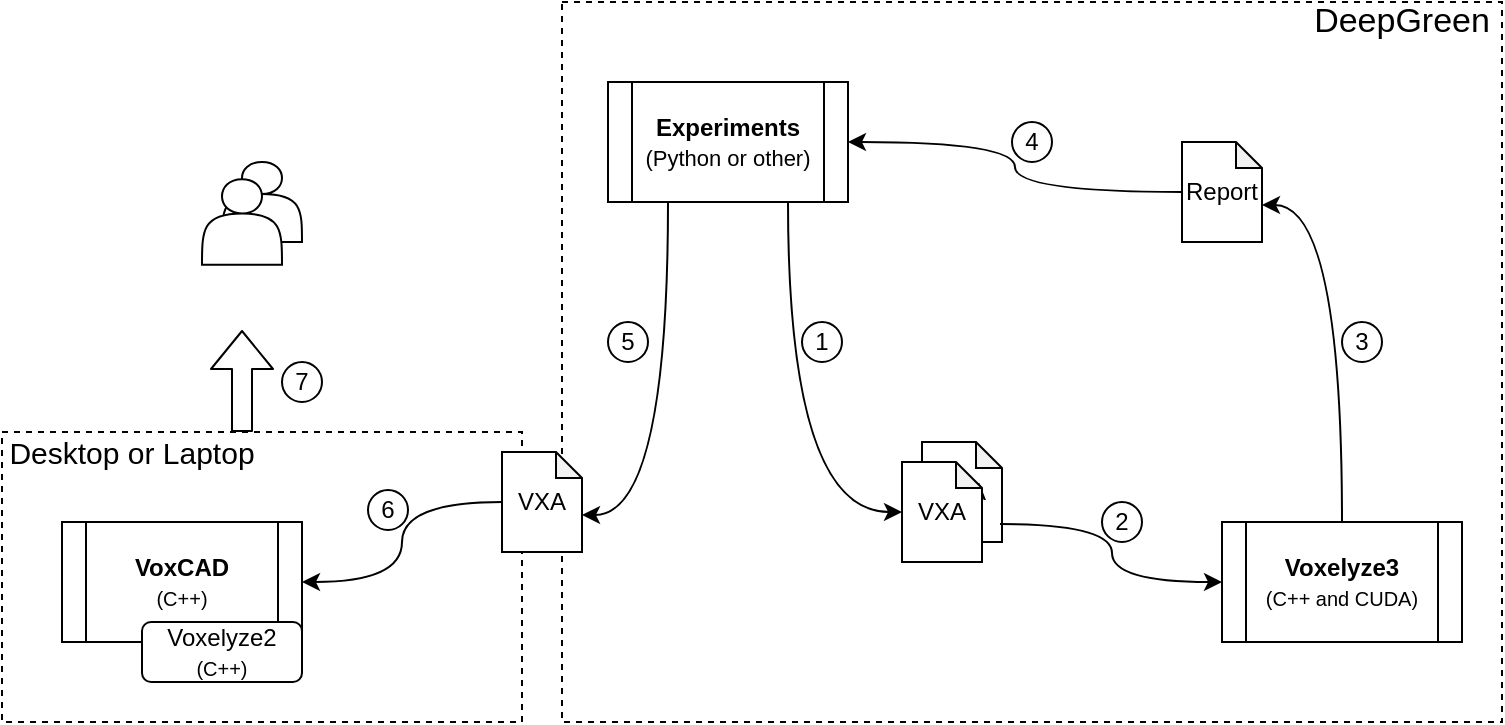 <mxfile version="12.5.5" type="github">
  <diagram id="C5RBs43oDa-KdzZeNtuy" name="Page-1">
    <mxGraphModel dx="1352" dy="757" grid="1" gridSize="10" guides="1" tooltips="1" connect="1" arrows="1" fold="1" page="1" pageScale="1" pageWidth="827" pageHeight="1169" math="0" shadow="0">
      <root>
        <mxCell id="WIyWlLk6GJQsqaUBKTNV-0"/>
        <mxCell id="WIyWlLk6GJQsqaUBKTNV-1" parent="WIyWlLk6GJQsqaUBKTNV-0"/>
        <mxCell id="ksErvfndxNygMYBal5sD-25" value="" style="rounded=0;whiteSpace=wrap;html=1;align=left;dashed=1;" parent="WIyWlLk6GJQsqaUBKTNV-1" vertex="1">
          <mxGeometry x="50" y="245" width="260" height="145" as="geometry"/>
        </mxCell>
        <mxCell id="ksErvfndxNygMYBal5sD-24" value="" style="rounded=0;whiteSpace=wrap;html=1;dashed=1;" parent="WIyWlLk6GJQsqaUBKTNV-1" vertex="1">
          <mxGeometry x="330" y="30" width="470" height="360" as="geometry"/>
        </mxCell>
        <mxCell id="ksErvfndxNygMYBal5sD-0" value="&lt;b&gt;Experiments&lt;/b&gt;&lt;br&gt;&lt;font style=&quot;font-size: 11px&quot;&gt;(Python or other)&lt;/font&gt;" style="shape=process;whiteSpace=wrap;html=1;backgroundOutline=1;" parent="WIyWlLk6GJQsqaUBKTNV-1" vertex="1">
          <mxGeometry x="353" y="70" width="120" height="60" as="geometry"/>
        </mxCell>
        <mxCell id="ksErvfndxNygMYBal5sD-3" value="" style="group" parent="WIyWlLk6GJQsqaUBKTNV-1" vertex="1" connectable="0">
          <mxGeometry x="500" y="250" width="50" height="60" as="geometry"/>
        </mxCell>
        <mxCell id="ksErvfndxNygMYBal5sD-2" value="VXA" style="shape=note;whiteSpace=wrap;html=1;backgroundOutline=1;darkOpacity=0.05;size=13;" parent="ksErvfndxNygMYBal5sD-3" vertex="1">
          <mxGeometry x="10" width="40" height="50" as="geometry"/>
        </mxCell>
        <mxCell id="ksErvfndxNygMYBal5sD-1" value="VXA" style="shape=note;whiteSpace=wrap;html=1;backgroundOutline=1;darkOpacity=0.05;size=13;" parent="ksErvfndxNygMYBal5sD-3" vertex="1">
          <mxGeometry y="10" width="40" height="50" as="geometry"/>
        </mxCell>
        <mxCell id="ksErvfndxNygMYBal5sD-4" value="&lt;b&gt;Voxelyze3&lt;/b&gt;&lt;br&gt;&lt;font style=&quot;font-size: 10px&quot;&gt;(C++ and CUDA)&lt;/font&gt;" style="shape=process;whiteSpace=wrap;html=1;backgroundOutline=1;" parent="WIyWlLk6GJQsqaUBKTNV-1" vertex="1">
          <mxGeometry x="660" y="290" width="120" height="60" as="geometry"/>
        </mxCell>
        <mxCell id="ksErvfndxNygMYBal5sD-7" value="Report" style="shape=note;whiteSpace=wrap;html=1;backgroundOutline=1;darkOpacity=0.05;size=13;" parent="WIyWlLk6GJQsqaUBKTNV-1" vertex="1">
          <mxGeometry x="640" y="100" width="40" height="50" as="geometry"/>
        </mxCell>
        <mxCell id="ksErvfndxNygMYBal5sD-8" value="VXA" style="shape=note;whiteSpace=wrap;html=1;backgroundOutline=1;darkOpacity=0.05;size=13;" parent="WIyWlLk6GJQsqaUBKTNV-1" vertex="1">
          <mxGeometry x="300" y="255" width="40" height="50" as="geometry"/>
        </mxCell>
        <mxCell id="ksErvfndxNygMYBal5sD-9" value="&lt;b&gt;VoxCAD&lt;/b&gt;&lt;br&gt;&lt;font style=&quot;font-size: 10px&quot;&gt;(C++)&lt;/font&gt;" style="shape=process;whiteSpace=wrap;html=1;backgroundOutline=1;" parent="WIyWlLk6GJQsqaUBKTNV-1" vertex="1">
          <mxGeometry x="80" y="290" width="120" height="60" as="geometry"/>
        </mxCell>
        <mxCell id="ksErvfndxNygMYBal5sD-10" value="Voxelyze2&lt;br&gt;&lt;font style=&quot;font-size: 10px&quot;&gt;(C++)&lt;/font&gt;" style="rounded=1;whiteSpace=wrap;html=1;" parent="WIyWlLk6GJQsqaUBKTNV-1" vertex="1">
          <mxGeometry x="120" y="340" width="80" height="30" as="geometry"/>
        </mxCell>
        <mxCell id="ksErvfndxNygMYBal5sD-14" value="" style="group" parent="WIyWlLk6GJQsqaUBKTNV-1" vertex="1" connectable="0">
          <mxGeometry x="150" y="110" width="50" height="60" as="geometry"/>
        </mxCell>
        <mxCell id="ksErvfndxNygMYBal5sD-13" value="" style="shape=actor;whiteSpace=wrap;html=1;" parent="ksErvfndxNygMYBal5sD-14" vertex="1">
          <mxGeometry x="10" width="40" height="40" as="geometry"/>
        </mxCell>
        <mxCell id="ksErvfndxNygMYBal5sD-12" value="" style="shape=actor;whiteSpace=wrap;html=1;" parent="ksErvfndxNygMYBal5sD-14" vertex="1">
          <mxGeometry y="8.571" width="40" height="42.857" as="geometry"/>
        </mxCell>
        <mxCell id="ksErvfndxNygMYBal5sD-15" value="" style="endArrow=classic;html=1;exitX=0.75;exitY=1;exitDx=0;exitDy=0;entryX=0;entryY=0.5;entryDx=0;entryDy=0;entryPerimeter=0;edgeStyle=orthogonalEdgeStyle;rounded=1;curved=1;" parent="WIyWlLk6GJQsqaUBKTNV-1" source="ksErvfndxNygMYBal5sD-0" target="ksErvfndxNygMYBal5sD-1" edge="1">
          <mxGeometry width="50" height="50" relative="1" as="geometry">
            <mxPoint x="80" y="570" as="sourcePoint"/>
            <mxPoint x="130" y="520" as="targetPoint"/>
          </mxGeometry>
        </mxCell>
        <mxCell id="ksErvfndxNygMYBal5sD-16" value="" style="endArrow=classic;html=1;exitX=0.975;exitY=0.82;exitDx=0;exitDy=0;entryX=0;entryY=0.5;entryDx=0;entryDy=0;rounded=1;exitPerimeter=0;edgeStyle=orthogonalEdgeStyle;elbow=vertical;curved=1;" parent="WIyWlLk6GJQsqaUBKTNV-1" source="ksErvfndxNygMYBal5sD-2" target="ksErvfndxNygMYBal5sD-4" edge="1">
          <mxGeometry width="50" height="50" relative="1" as="geometry">
            <mxPoint x="453" y="140" as="sourcePoint"/>
            <mxPoint x="510" y="275" as="targetPoint"/>
          </mxGeometry>
        </mxCell>
        <mxCell id="ksErvfndxNygMYBal5sD-17" value="" style="endArrow=classic;html=1;entryX=0;entryY=0;entryDx=40;entryDy=31.5;entryPerimeter=0;exitX=0.5;exitY=0;exitDx=0;exitDy=0;edgeStyle=orthogonalEdgeStyle;curved=1;" parent="WIyWlLk6GJQsqaUBKTNV-1" source="ksErvfndxNygMYBal5sD-4" target="ksErvfndxNygMYBal5sD-7" edge="1">
          <mxGeometry width="50" height="50" relative="1" as="geometry">
            <mxPoint x="80" y="570" as="sourcePoint"/>
            <mxPoint x="130" y="520" as="targetPoint"/>
          </mxGeometry>
        </mxCell>
        <mxCell id="ksErvfndxNygMYBal5sD-18" value="" style="endArrow=classic;html=1;entryX=1;entryY=0.5;entryDx=0;entryDy=0;rounded=1;edgeStyle=orthogonalEdgeStyle;elbow=vertical;curved=1;exitX=0;exitY=0.5;exitDx=0;exitDy=0;exitPerimeter=0;" parent="WIyWlLk6GJQsqaUBKTNV-1" source="ksErvfndxNygMYBal5sD-7" target="ksErvfndxNygMYBal5sD-0" edge="1">
          <mxGeometry width="50" height="50" relative="1" as="geometry">
            <mxPoint x="600" y="100" as="sourcePoint"/>
            <mxPoint x="670" y="330" as="targetPoint"/>
          </mxGeometry>
        </mxCell>
        <mxCell id="ksErvfndxNygMYBal5sD-21" value="" style="endArrow=classic;html=1;exitX=0.25;exitY=1;exitDx=0;exitDy=0;entryX=0;entryY=0;entryDx=40;entryDy=31.5;entryPerimeter=0;edgeStyle=orthogonalEdgeStyle;rounded=1;elbow=vertical;curved=1;" parent="WIyWlLk6GJQsqaUBKTNV-1" source="ksErvfndxNygMYBal5sD-0" target="ksErvfndxNygMYBal5sD-8" edge="1">
          <mxGeometry width="50" height="50" relative="1" as="geometry">
            <mxPoint x="453" y="140" as="sourcePoint"/>
            <mxPoint x="510" y="295" as="targetPoint"/>
          </mxGeometry>
        </mxCell>
        <mxCell id="ksErvfndxNygMYBal5sD-22" value="" style="endArrow=classic;html=1;exitX=0;exitY=0.5;exitDx=0;exitDy=0;rounded=1;exitPerimeter=0;edgeStyle=orthogonalEdgeStyle;curved=1;entryX=1;entryY=0.5;entryDx=0;entryDy=0;" parent="WIyWlLk6GJQsqaUBKTNV-1" source="ksErvfndxNygMYBal5sD-8" target="ksErvfndxNygMYBal5sD-9" edge="1">
          <mxGeometry width="50" height="50" relative="1" as="geometry">
            <mxPoint x="559" y="301" as="sourcePoint"/>
            <mxPoint x="230" y="318" as="targetPoint"/>
          </mxGeometry>
        </mxCell>
        <mxCell id="ksErvfndxNygMYBal5sD-23" value="" style="shape=flexArrow;endArrow=classic;html=1;" parent="WIyWlLk6GJQsqaUBKTNV-1" edge="1">
          <mxGeometry width="50" height="50" relative="1" as="geometry">
            <mxPoint x="170" y="245" as="sourcePoint"/>
            <mxPoint x="170" y="194" as="targetPoint"/>
          </mxGeometry>
        </mxCell>
        <mxCell id="ksErvfndxNygMYBal5sD-26" value="Desktop or Laptop" style="text;html=1;strokeColor=none;fillColor=none;align=center;verticalAlign=middle;whiteSpace=wrap;rounded=0;fontSize=15;" parent="WIyWlLk6GJQsqaUBKTNV-1" vertex="1">
          <mxGeometry x="50" y="245" width="130" height="20" as="geometry"/>
        </mxCell>
        <mxCell id="ksErvfndxNygMYBal5sD-29" value="DeepGreen" style="text;html=1;strokeColor=none;fillColor=none;align=center;verticalAlign=middle;whiteSpace=wrap;rounded=0;fontSize=17;" parent="WIyWlLk6GJQsqaUBKTNV-1" vertex="1">
          <mxGeometry x="730" y="30" width="40" height="20" as="geometry"/>
        </mxCell>
        <mxCell id="ksErvfndxNygMYBal5sD-31" value="1" style="ellipse;whiteSpace=wrap;html=1;" parent="WIyWlLk6GJQsqaUBKTNV-1" vertex="1">
          <mxGeometry x="450" y="190" width="20" height="20" as="geometry"/>
        </mxCell>
        <mxCell id="ksErvfndxNygMYBal5sD-33" value="2" style="ellipse;whiteSpace=wrap;html=1;" parent="WIyWlLk6GJQsqaUBKTNV-1" vertex="1">
          <mxGeometry x="600" y="280" width="20" height="20" as="geometry"/>
        </mxCell>
        <mxCell id="ksErvfndxNygMYBal5sD-34" value="3" style="ellipse;whiteSpace=wrap;html=1;" parent="WIyWlLk6GJQsqaUBKTNV-1" vertex="1">
          <mxGeometry x="720" y="190" width="20" height="20" as="geometry"/>
        </mxCell>
        <mxCell id="ksErvfndxNygMYBal5sD-35" value="4" style="ellipse;whiteSpace=wrap;html=1;" parent="WIyWlLk6GJQsqaUBKTNV-1" vertex="1">
          <mxGeometry x="555" y="90" width="20" height="20" as="geometry"/>
        </mxCell>
        <mxCell id="ksErvfndxNygMYBal5sD-36" value="5" style="ellipse;whiteSpace=wrap;html=1;" parent="WIyWlLk6GJQsqaUBKTNV-1" vertex="1">
          <mxGeometry x="353" y="190" width="20" height="20" as="geometry"/>
        </mxCell>
        <mxCell id="ksErvfndxNygMYBal5sD-37" value="6" style="ellipse;whiteSpace=wrap;html=1;" parent="WIyWlLk6GJQsqaUBKTNV-1" vertex="1">
          <mxGeometry x="233" y="274" width="20" height="20" as="geometry"/>
        </mxCell>
        <mxCell id="ksErvfndxNygMYBal5sD-38" value="7" style="ellipse;whiteSpace=wrap;html=1;" parent="WIyWlLk6GJQsqaUBKTNV-1" vertex="1">
          <mxGeometry x="190" y="210" width="20" height="20" as="geometry"/>
        </mxCell>
      </root>
    </mxGraphModel>
  </diagram>
</mxfile>
